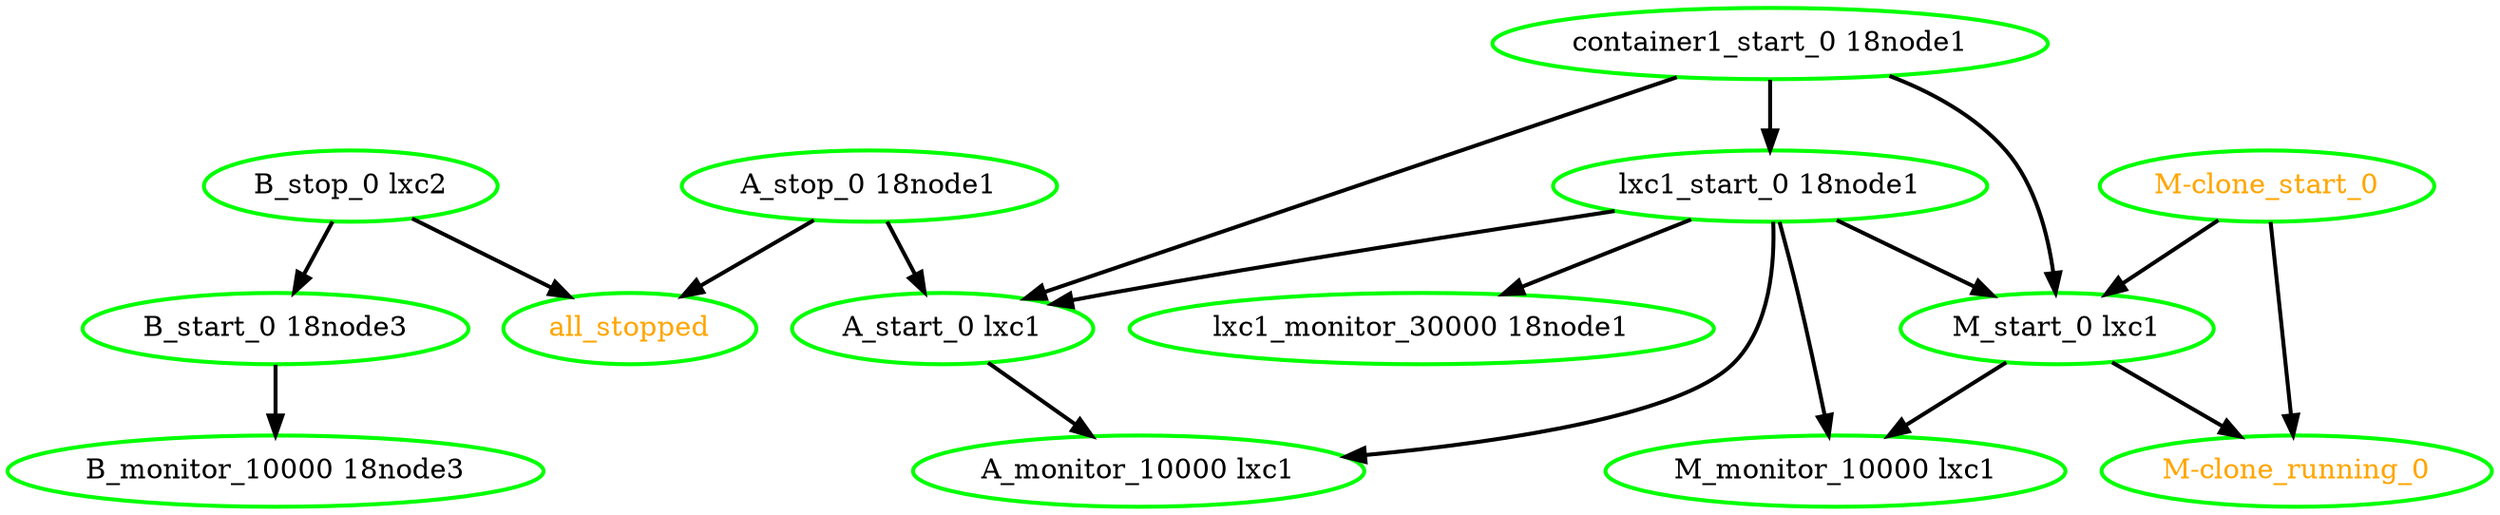 digraph "g" {
"A_monitor_10000 lxc1" [ style=bold color="green" fontcolor="black"]
"A_start_0 lxc1" -> "A_monitor_10000 lxc1" [ style = bold]
"A_start_0 lxc1" [ style=bold color="green" fontcolor="black"]
"A_stop_0 18node1" -> "A_start_0 lxc1" [ style = bold]
"A_stop_0 18node1" -> "all_stopped" [ style = bold]
"A_stop_0 18node1" [ style=bold color="green" fontcolor="black"]
"B_monitor_10000 18node3" [ style=bold color="green" fontcolor="black"]
"B_start_0 18node3" -> "B_monitor_10000 18node3" [ style = bold]
"B_start_0 18node3" [ style=bold color="green" fontcolor="black"]
"B_stop_0 lxc2" -> "B_start_0 18node3" [ style = bold]
"B_stop_0 lxc2" -> "all_stopped" [ style = bold]
"B_stop_0 lxc2" [ style=bold color="green" fontcolor="black"]
"M-clone_running_0" [ style=bold color="green" fontcolor="orange"]
"M-clone_start_0" -> "M-clone_running_0" [ style = bold]
"M-clone_start_0" -> "M_start_0 lxc1" [ style = bold]
"M-clone_start_0" [ style=bold color="green" fontcolor="orange"]
"M_monitor_10000 lxc1" [ style=bold color="green" fontcolor="black"]
"M_start_0 lxc1" -> "M-clone_running_0" [ style = bold]
"M_start_0 lxc1" -> "M_monitor_10000 lxc1" [ style = bold]
"M_start_0 lxc1" [ style=bold color="green" fontcolor="black"]
"all_stopped" [ style=bold color="green" fontcolor="orange"]
"container1_start_0 18node1" -> "A_start_0 lxc1" [ style = bold]
"container1_start_0 18node1" -> "M_start_0 lxc1" [ style = bold]
"container1_start_0 18node1" -> "lxc1_start_0 18node1" [ style = bold]
"container1_start_0 18node1" [ style=bold color="green" fontcolor="black"]
"lxc1_monitor_30000 18node1" [ style=bold color="green" fontcolor="black"]
"lxc1_start_0 18node1" -> "A_monitor_10000 lxc1" [ style = bold]
"lxc1_start_0 18node1" -> "A_start_0 lxc1" [ style = bold]
"lxc1_start_0 18node1" -> "M_monitor_10000 lxc1" [ style = bold]
"lxc1_start_0 18node1" -> "M_start_0 lxc1" [ style = bold]
"lxc1_start_0 18node1" -> "lxc1_monitor_30000 18node1" [ style = bold]
"lxc1_start_0 18node1" [ style=bold color="green" fontcolor="black"]
}
